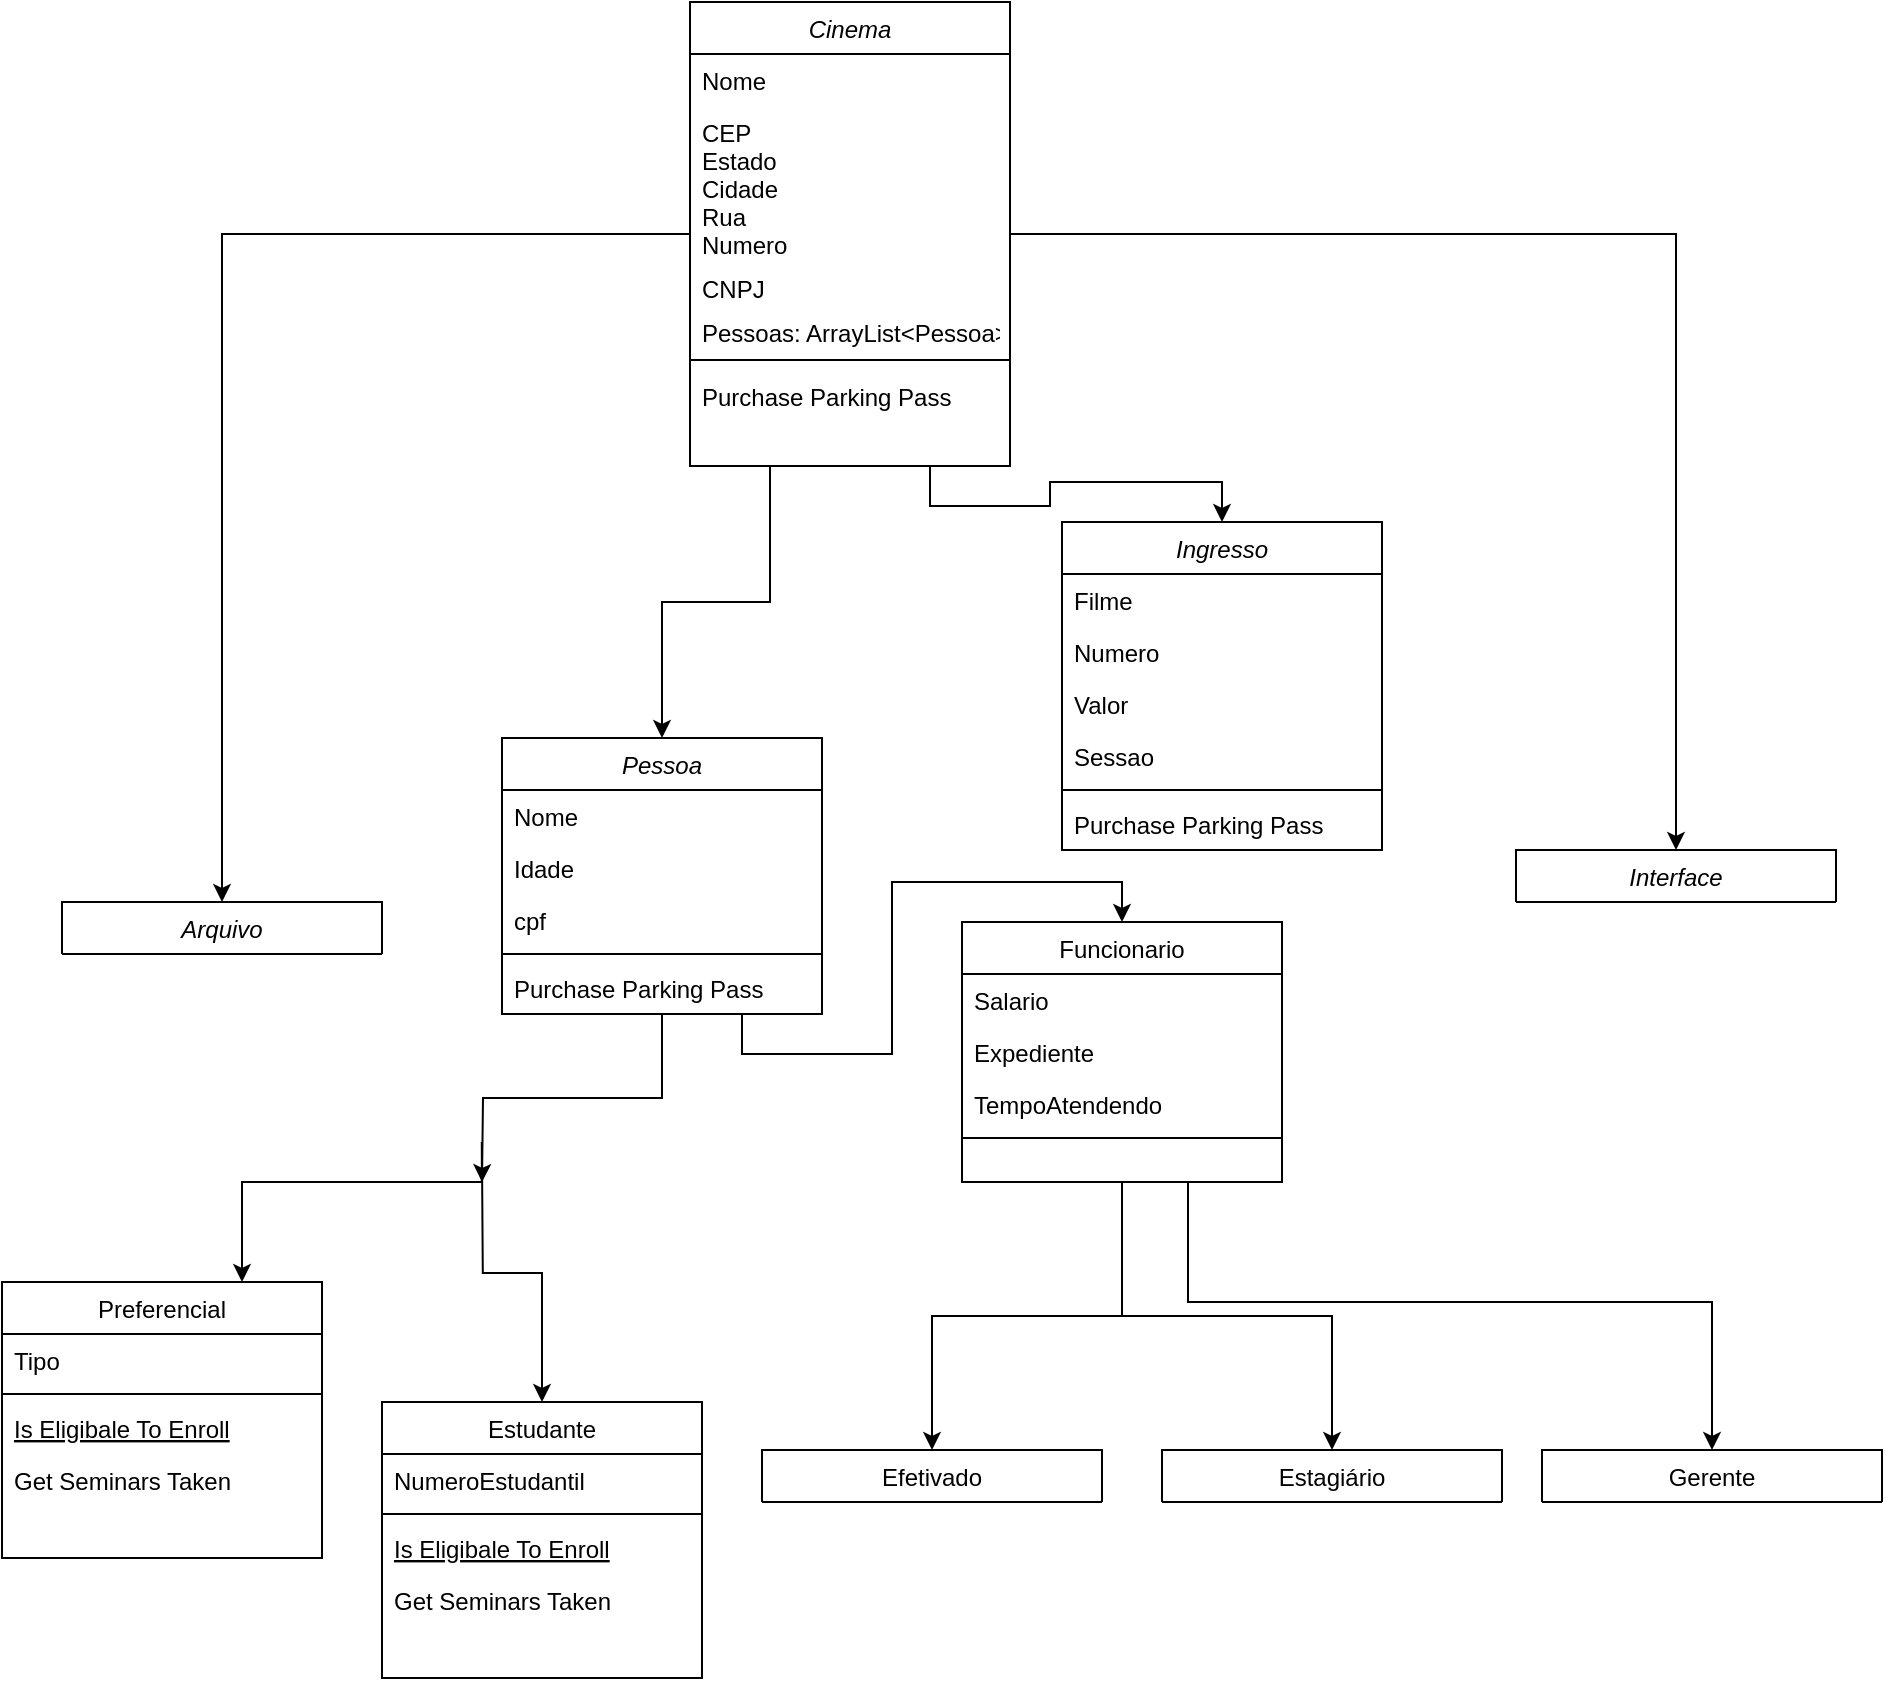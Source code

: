 <mxfile version="13.6.2" type="device"><diagram id="C5RBs43oDa-KdzZeNtuy" name="Page-1"><mxGraphModel dx="2680" dy="2264" grid="1" gridSize="10" guides="1" tooltips="1" connect="1" arrows="1" fold="1" page="1" pageScale="1" pageWidth="827" pageHeight="1169" math="0" shadow="0"><root><mxCell id="WIyWlLk6GJQsqaUBKTNV-0"/><mxCell id="WIyWlLk6GJQsqaUBKTNV-1" parent="WIyWlLk6GJQsqaUBKTNV-0"/><mxCell id="8qAy47D_U7EYgPTvXpOX-26" value="" style="edgeStyle=orthogonalEdgeStyle;rounded=0;orthogonalLoop=1;jettySize=auto;html=1;" edge="1" parent="WIyWlLk6GJQsqaUBKTNV-1" target="8qAy47D_U7EYgPTvXpOX-20"><mxGeometry relative="1" as="geometry"><mxPoint x="149.941" y="120" as="sourcePoint"/><Array as="points"><mxPoint x="150" y="140"/><mxPoint x="30" y="140"/></Array></mxGeometry></mxCell><mxCell id="8qAy47D_U7EYgPTvXpOX-33" value="" style="edgeStyle=orthogonalEdgeStyle;rounded=0;orthogonalLoop=1;jettySize=auto;html=1;" edge="1" parent="WIyWlLk6GJQsqaUBKTNV-1" target="8qAy47D_U7EYgPTvXpOX-27"><mxGeometry relative="1" as="geometry"><mxPoint x="149.941" y="120" as="sourcePoint"/></mxGeometry></mxCell><mxCell id="8qAy47D_U7EYgPTvXpOX-14" value="" style="edgeStyle=orthogonalEdgeStyle;rounded=0;orthogonalLoop=1;jettySize=auto;html=1;" edge="1" parent="WIyWlLk6GJQsqaUBKTNV-1" source="zkfFHV4jXpPFQw0GAbJ--13" target="8qAy47D_U7EYgPTvXpOX-10"><mxGeometry relative="1" as="geometry"/></mxCell><mxCell id="8qAy47D_U7EYgPTvXpOX-19" value="" style="edgeStyle=orthogonalEdgeStyle;rounded=0;orthogonalLoop=1;jettySize=auto;html=1;" edge="1" parent="WIyWlLk6GJQsqaUBKTNV-1" source="zkfFHV4jXpPFQw0GAbJ--13" target="8qAy47D_U7EYgPTvXpOX-15"><mxGeometry relative="1" as="geometry"/></mxCell><mxCell id="8qAy47D_U7EYgPTvXpOX-46" value="" style="edgeStyle=orthogonalEdgeStyle;rounded=0;orthogonalLoop=1;jettySize=auto;html=1;" edge="1" parent="WIyWlLk6GJQsqaUBKTNV-1" source="zkfFHV4jXpPFQw0GAbJ--13" target="8qAy47D_U7EYgPTvXpOX-42"><mxGeometry relative="1" as="geometry"><Array as="points"><mxPoint x="503" y="200"/><mxPoint x="765" y="200"/></Array></mxGeometry></mxCell><mxCell id="8qAy47D_U7EYgPTvXpOX-64" style="edgeStyle=orthogonalEdgeStyle;rounded=0;orthogonalLoop=1;jettySize=auto;html=1;exitX=0.25;exitY=1;exitDx=0;exitDy=0;entryX=0.5;entryY=0;entryDx=0;entryDy=0;" edge="1" parent="WIyWlLk6GJQsqaUBKTNV-1" source="8qAy47D_U7EYgPTvXpOX-54" target="zkfFHV4jXpPFQw0GAbJ--0"><mxGeometry relative="1" as="geometry"/></mxCell><mxCell id="8qAy47D_U7EYgPTvXpOX-65" style="edgeStyle=orthogonalEdgeStyle;rounded=0;orthogonalLoop=1;jettySize=auto;html=1;exitX=0.75;exitY=1;exitDx=0;exitDy=0;entryX=0.5;entryY=0;entryDx=0;entryDy=0;" edge="1" parent="WIyWlLk6GJQsqaUBKTNV-1" source="8qAy47D_U7EYgPTvXpOX-54" target="8qAy47D_U7EYgPTvXpOX-47"><mxGeometry relative="1" as="geometry"/></mxCell><mxCell id="8qAy47D_U7EYgPTvXpOX-72" value="" style="edgeStyle=orthogonalEdgeStyle;rounded=0;orthogonalLoop=1;jettySize=auto;html=1;" edge="1" parent="WIyWlLk6GJQsqaUBKTNV-1" source="8qAy47D_U7EYgPTvXpOX-54" target="8qAy47D_U7EYgPTvXpOX-66"><mxGeometry relative="1" as="geometry"/></mxCell><mxCell id="8qAy47D_U7EYgPTvXpOX-79" value="" style="edgeStyle=orthogonalEdgeStyle;rounded=0;orthogonalLoop=1;jettySize=auto;html=1;" edge="1" parent="WIyWlLk6GJQsqaUBKTNV-1" source="8qAy47D_U7EYgPTvXpOX-54" target="8qAy47D_U7EYgPTvXpOX-73"><mxGeometry relative="1" as="geometry"/></mxCell><mxCell id="8qAy47D_U7EYgPTvXpOX-62" style="edgeStyle=orthogonalEdgeStyle;rounded=0;orthogonalLoop=1;jettySize=auto;html=1;exitX=0.5;exitY=1;exitDx=0;exitDy=0;" edge="1" parent="WIyWlLk6GJQsqaUBKTNV-1" source="zkfFHV4jXpPFQw0GAbJ--0"><mxGeometry relative="1" as="geometry"><mxPoint x="150" y="140" as="targetPoint"/></mxGeometry></mxCell><mxCell id="8qAy47D_U7EYgPTvXpOX-63" style="edgeStyle=orthogonalEdgeStyle;rounded=0;orthogonalLoop=1;jettySize=auto;html=1;exitX=0.75;exitY=1;exitDx=0;exitDy=0;entryX=0.5;entryY=0;entryDx=0;entryDy=0;" edge="1" parent="WIyWlLk6GJQsqaUBKTNV-1" source="zkfFHV4jXpPFQw0GAbJ--0" target="zkfFHV4jXpPFQw0GAbJ--13"><mxGeometry relative="1" as="geometry"/></mxCell><mxCell id="8qAy47D_U7EYgPTvXpOX-15" value="Estagiário" style="swimlane;fontStyle=0;align=center;verticalAlign=top;childLayout=stackLayout;horizontal=1;startSize=26;horizontalStack=0;resizeParent=1;resizeLast=0;collapsible=1;marginBottom=0;rounded=0;shadow=0;strokeWidth=1;" vertex="1" collapsed="1" parent="WIyWlLk6GJQsqaUBKTNV-1"><mxGeometry x="490" y="274" width="170" height="26" as="geometry"><mxRectangle x="490" y="274" width="160" height="86" as="alternateBounds"/></mxGeometry></mxCell><mxCell id="8qAy47D_U7EYgPTvXpOX-18" value="" style="line;html=1;strokeWidth=1;align=left;verticalAlign=middle;spacingTop=-1;spacingLeft=3;spacingRight=3;rotatable=0;labelPosition=right;points=[];portConstraint=eastwest;" vertex="1" parent="8qAy47D_U7EYgPTvXpOX-15"><mxGeometry y="26" width="170" height="8" as="geometry"/></mxCell><mxCell id="8qAy47D_U7EYgPTvXpOX-10" value="Efetivado" style="swimlane;fontStyle=0;align=center;verticalAlign=top;childLayout=stackLayout;horizontal=1;startSize=26;horizontalStack=0;resizeParent=1;resizeLast=0;collapsible=1;marginBottom=0;rounded=0;shadow=0;strokeWidth=1;" vertex="1" collapsed="1" parent="WIyWlLk6GJQsqaUBKTNV-1"><mxGeometry x="290" y="274" width="170" height="26" as="geometry"><mxRectangle x="290" y="274" width="160" height="86" as="alternateBounds"/></mxGeometry></mxCell><mxCell id="8qAy47D_U7EYgPTvXpOX-13" value="" style="line;html=1;strokeWidth=1;align=left;verticalAlign=middle;spacingTop=-1;spacingLeft=3;spacingRight=3;rotatable=0;labelPosition=right;points=[];portConstraint=eastwest;" vertex="1" parent="8qAy47D_U7EYgPTvXpOX-10"><mxGeometry y="26" width="170" height="8" as="geometry"/></mxCell><mxCell id="8qAy47D_U7EYgPTvXpOX-42" value="Gerente" style="swimlane;fontStyle=0;align=center;verticalAlign=top;childLayout=stackLayout;horizontal=1;startSize=26;horizontalStack=0;resizeParent=1;resizeLast=0;collapsible=1;marginBottom=0;rounded=0;shadow=0;strokeWidth=1;" vertex="1" collapsed="1" parent="WIyWlLk6GJQsqaUBKTNV-1"><mxGeometry x="680" y="274" width="170" height="26" as="geometry"><mxRectangle x="340" y="360" width="160" height="86" as="alternateBounds"/></mxGeometry></mxCell><mxCell id="8qAy47D_U7EYgPTvXpOX-43" value="Salary" style="text;align=left;verticalAlign=top;spacingLeft=4;spacingRight=4;overflow=hidden;rotatable=0;points=[[0,0.5],[1,0.5]];portConstraint=eastwest;" vertex="1" parent="8qAy47D_U7EYgPTvXpOX-42"><mxGeometry y="26" width="170" height="26" as="geometry"/></mxCell><mxCell id="8qAy47D_U7EYgPTvXpOX-44" value="Salary" style="text;align=left;verticalAlign=top;spacingLeft=4;spacingRight=4;overflow=hidden;rotatable=0;points=[[0,0.5],[1,0.5]];portConstraint=eastwest;" vertex="1" parent="8qAy47D_U7EYgPTvXpOX-42"><mxGeometry y="52" width="170" height="26" as="geometry"/></mxCell><mxCell id="8qAy47D_U7EYgPTvXpOX-45" value="" style="line;html=1;strokeWidth=1;align=left;verticalAlign=middle;spacingTop=-1;spacingLeft=3;spacingRight=3;rotatable=0;labelPosition=right;points=[];portConstraint=eastwest;" vertex="1" parent="8qAy47D_U7EYgPTvXpOX-42"><mxGeometry y="78" width="170" height="8" as="geometry"/></mxCell><mxCell id="8qAy47D_U7EYgPTvXpOX-66" value="Arquivo" style="swimlane;fontStyle=2;align=center;verticalAlign=top;childLayout=stackLayout;horizontal=1;startSize=26;horizontalStack=0;resizeParent=1;resizeLast=0;collapsible=1;marginBottom=0;rounded=0;shadow=0;strokeWidth=1;" vertex="1" collapsed="1" parent="WIyWlLk6GJQsqaUBKTNV-1"><mxGeometry x="-60" width="160" height="26" as="geometry"><mxRectangle x="220" y="120" width="160" height="138" as="alternateBounds"/></mxGeometry></mxCell><mxCell id="8qAy47D_U7EYgPTvXpOX-67" value="Name" style="text;align=left;verticalAlign=top;spacingLeft=4;spacingRight=4;overflow=hidden;rotatable=0;points=[[0,0.5],[1,0.5]];portConstraint=eastwest;" vertex="1" parent="8qAy47D_U7EYgPTvXpOX-66"><mxGeometry y="26" width="160" height="26" as="geometry"/></mxCell><mxCell id="8qAy47D_U7EYgPTvXpOX-68" value="Phone Number" style="text;align=left;verticalAlign=top;spacingLeft=4;spacingRight=4;overflow=hidden;rotatable=0;points=[[0,0.5],[1,0.5]];portConstraint=eastwest;rounded=0;shadow=0;html=0;" vertex="1" parent="8qAy47D_U7EYgPTvXpOX-66"><mxGeometry y="52" width="160" height="26" as="geometry"/></mxCell><mxCell id="8qAy47D_U7EYgPTvXpOX-69" value="Email Address" style="text;align=left;verticalAlign=top;spacingLeft=4;spacingRight=4;overflow=hidden;rotatable=0;points=[[0,0.5],[1,0.5]];portConstraint=eastwest;rounded=0;shadow=0;html=0;" vertex="1" parent="8qAy47D_U7EYgPTvXpOX-66"><mxGeometry y="78" width="160" height="26" as="geometry"/></mxCell><mxCell id="8qAy47D_U7EYgPTvXpOX-70" value="" style="line;html=1;strokeWidth=1;align=left;verticalAlign=middle;spacingTop=-1;spacingLeft=3;spacingRight=3;rotatable=0;labelPosition=right;points=[];portConstraint=eastwest;" vertex="1" parent="8qAy47D_U7EYgPTvXpOX-66"><mxGeometry y="104" width="160" height="8" as="geometry"/></mxCell><mxCell id="8qAy47D_U7EYgPTvXpOX-71" value="Purchase Parking Pass" style="text;align=left;verticalAlign=top;spacingLeft=4;spacingRight=4;overflow=hidden;rotatable=0;points=[[0,0.5],[1,0.5]];portConstraint=eastwest;" vertex="1" parent="8qAy47D_U7EYgPTvXpOX-66"><mxGeometry y="112" width="160" height="26" as="geometry"/></mxCell><mxCell id="8qAy47D_U7EYgPTvXpOX-73" value="Interface" style="swimlane;fontStyle=2;align=center;verticalAlign=top;childLayout=stackLayout;horizontal=1;startSize=26;horizontalStack=0;resizeParent=1;resizeLast=0;collapsible=1;marginBottom=0;rounded=0;shadow=0;strokeWidth=1;" vertex="1" collapsed="1" parent="WIyWlLk6GJQsqaUBKTNV-1"><mxGeometry x="667" y="-26" width="160" height="26" as="geometry"><mxRectangle x="220" y="120" width="160" height="138" as="alternateBounds"/></mxGeometry></mxCell><mxCell id="8qAy47D_U7EYgPTvXpOX-74" value="Name" style="text;align=left;verticalAlign=top;spacingLeft=4;spacingRight=4;overflow=hidden;rotatable=0;points=[[0,0.5],[1,0.5]];portConstraint=eastwest;" vertex="1" parent="8qAy47D_U7EYgPTvXpOX-73"><mxGeometry y="26" width="160" height="26" as="geometry"/></mxCell><mxCell id="8qAy47D_U7EYgPTvXpOX-75" value="Phone Number" style="text;align=left;verticalAlign=top;spacingLeft=4;spacingRight=4;overflow=hidden;rotatable=0;points=[[0,0.5],[1,0.5]];portConstraint=eastwest;rounded=0;shadow=0;html=0;" vertex="1" parent="8qAy47D_U7EYgPTvXpOX-73"><mxGeometry y="52" width="160" height="26" as="geometry"/></mxCell><mxCell id="8qAy47D_U7EYgPTvXpOX-76" value="Email Address" style="text;align=left;verticalAlign=top;spacingLeft=4;spacingRight=4;overflow=hidden;rotatable=0;points=[[0,0.5],[1,0.5]];portConstraint=eastwest;rounded=0;shadow=0;html=0;" vertex="1" parent="8qAy47D_U7EYgPTvXpOX-73"><mxGeometry y="78" width="160" height="26" as="geometry"/></mxCell><mxCell id="8qAy47D_U7EYgPTvXpOX-77" value="" style="line;html=1;strokeWidth=1;align=left;verticalAlign=middle;spacingTop=-1;spacingLeft=3;spacingRight=3;rotatable=0;labelPosition=right;points=[];portConstraint=eastwest;" vertex="1" parent="8qAy47D_U7EYgPTvXpOX-73"><mxGeometry y="104" width="160" height="8" as="geometry"/></mxCell><mxCell id="8qAy47D_U7EYgPTvXpOX-78" value="Purchase Parking Pass" style="text;align=left;verticalAlign=top;spacingLeft=4;spacingRight=4;overflow=hidden;rotatable=0;points=[[0,0.5],[1,0.5]];portConstraint=eastwest;" vertex="1" parent="8qAy47D_U7EYgPTvXpOX-73"><mxGeometry y="112" width="160" height="26" as="geometry"/></mxCell><mxCell id="8qAy47D_U7EYgPTvXpOX-54" value="Cinema" style="swimlane;fontStyle=2;align=center;verticalAlign=top;childLayout=stackLayout;horizontal=1;startSize=26;horizontalStack=0;resizeParent=1;resizeLast=0;collapsible=1;marginBottom=0;rounded=0;shadow=0;strokeWidth=1;" vertex="1" parent="WIyWlLk6GJQsqaUBKTNV-1"><mxGeometry x="254" y="-450" width="160" height="232" as="geometry"><mxRectangle x="254" y="-450" width="176" height="26" as="alternateBounds"/></mxGeometry></mxCell><mxCell id="8qAy47D_U7EYgPTvXpOX-55" value="Nome" style="text;align=left;verticalAlign=top;spacingLeft=4;spacingRight=4;overflow=hidden;rotatable=0;points=[[0,0.5],[1,0.5]];portConstraint=eastwest;" vertex="1" parent="8qAy47D_U7EYgPTvXpOX-54"><mxGeometry y="26" width="160" height="26" as="geometry"/></mxCell><mxCell id="8qAy47D_U7EYgPTvXpOX-56" value="CEP&#10;Estado&#10;Cidade&#10;Rua&#10;Numero" style="text;align=left;verticalAlign=top;spacingLeft=4;spacingRight=4;overflow=hidden;rotatable=0;points=[[0,0.5],[1,0.5]];portConstraint=eastwest;rounded=0;shadow=0;html=0;" vertex="1" parent="8qAy47D_U7EYgPTvXpOX-54"><mxGeometry y="52" width="160" height="78" as="geometry"/></mxCell><mxCell id="8qAy47D_U7EYgPTvXpOX-57" value="CNPJ" style="text;align=left;verticalAlign=top;spacingLeft=4;spacingRight=4;overflow=hidden;rotatable=0;points=[[0,0.5],[1,0.5]];portConstraint=eastwest;rounded=0;shadow=0;html=0;" vertex="1" parent="8qAy47D_U7EYgPTvXpOX-54"><mxGeometry y="130" width="160" height="22" as="geometry"/></mxCell><mxCell id="8qAy47D_U7EYgPTvXpOX-81" value="Pessoas: ArrayList&lt;Pessoa&gt;" style="text;align=left;verticalAlign=top;spacingLeft=4;spacingRight=4;overflow=hidden;rotatable=0;points=[[0,0.5],[1,0.5]];portConstraint=eastwest;rounded=0;shadow=0;html=0;" vertex="1" parent="8qAy47D_U7EYgPTvXpOX-54"><mxGeometry y="152" width="160" height="22" as="geometry"/></mxCell><mxCell id="8qAy47D_U7EYgPTvXpOX-58" value="" style="line;html=1;strokeWidth=1;align=left;verticalAlign=middle;spacingTop=-1;spacingLeft=3;spacingRight=3;rotatable=0;labelPosition=right;points=[];portConstraint=eastwest;" vertex="1" parent="8qAy47D_U7EYgPTvXpOX-54"><mxGeometry y="174" width="160" height="10" as="geometry"/></mxCell><mxCell id="8qAy47D_U7EYgPTvXpOX-59" value="Purchase Parking Pass" style="text;align=left;verticalAlign=top;spacingLeft=4;spacingRight=4;overflow=hidden;rotatable=0;points=[[0,0.5],[1,0.5]];portConstraint=eastwest;" vertex="1" parent="8qAy47D_U7EYgPTvXpOX-54"><mxGeometry y="184" width="160" height="26" as="geometry"/></mxCell><mxCell id="zkfFHV4jXpPFQw0GAbJ--0" value="Pessoa" style="swimlane;fontStyle=2;align=center;verticalAlign=top;childLayout=stackLayout;horizontal=1;startSize=26;horizontalStack=0;resizeParent=1;resizeLast=0;collapsible=1;marginBottom=0;rounded=0;shadow=0;strokeWidth=1;" parent="WIyWlLk6GJQsqaUBKTNV-1" vertex="1"><mxGeometry x="160" y="-82" width="160" height="138" as="geometry"><mxRectangle x="160" y="-82" width="160" height="26" as="alternateBounds"/></mxGeometry></mxCell><mxCell id="zkfFHV4jXpPFQw0GAbJ--1" value="Nome" style="text;align=left;verticalAlign=top;spacingLeft=4;spacingRight=4;overflow=hidden;rotatable=0;points=[[0,0.5],[1,0.5]];portConstraint=eastwest;" parent="zkfFHV4jXpPFQw0GAbJ--0" vertex="1"><mxGeometry y="26" width="160" height="26" as="geometry"/></mxCell><mxCell id="zkfFHV4jXpPFQw0GAbJ--3" value="Idade" style="text;align=left;verticalAlign=top;spacingLeft=4;spacingRight=4;overflow=hidden;rotatable=0;points=[[0,0.5],[1,0.5]];portConstraint=eastwest;rounded=0;shadow=0;html=0;" parent="zkfFHV4jXpPFQw0GAbJ--0" vertex="1"><mxGeometry y="52" width="160" height="26" as="geometry"/></mxCell><mxCell id="8qAy47D_U7EYgPTvXpOX-83" value="cpf" style="text;align=left;verticalAlign=top;spacingLeft=4;spacingRight=4;overflow=hidden;rotatable=0;points=[[0,0.5],[1,0.5]];portConstraint=eastwest;rounded=0;shadow=0;html=0;" vertex="1" parent="zkfFHV4jXpPFQw0GAbJ--0"><mxGeometry y="78" width="160" height="26" as="geometry"/></mxCell><mxCell id="zkfFHV4jXpPFQw0GAbJ--4" value="" style="line;html=1;strokeWidth=1;align=left;verticalAlign=middle;spacingTop=-1;spacingLeft=3;spacingRight=3;rotatable=0;labelPosition=right;points=[];portConstraint=eastwest;" parent="zkfFHV4jXpPFQw0GAbJ--0" vertex="1"><mxGeometry y="104" width="160" height="8" as="geometry"/></mxCell><mxCell id="zkfFHV4jXpPFQw0GAbJ--5" value="Purchase Parking Pass" style="text;align=left;verticalAlign=top;spacingLeft=4;spacingRight=4;overflow=hidden;rotatable=0;points=[[0,0.5],[1,0.5]];portConstraint=eastwest;" parent="zkfFHV4jXpPFQw0GAbJ--0" vertex="1"><mxGeometry y="112" width="160" height="26" as="geometry"/></mxCell><mxCell id="8qAy47D_U7EYgPTvXpOX-47" value="Ingresso" style="swimlane;fontStyle=2;align=center;verticalAlign=top;childLayout=stackLayout;horizontal=1;startSize=26;horizontalStack=0;resizeParent=1;resizeLast=0;collapsible=1;marginBottom=0;rounded=0;shadow=0;strokeWidth=1;" vertex="1" parent="WIyWlLk6GJQsqaUBKTNV-1"><mxGeometry x="440" y="-190" width="160" height="164" as="geometry"><mxRectangle x="428" y="-108" width="160" height="26" as="alternateBounds"/></mxGeometry></mxCell><mxCell id="8qAy47D_U7EYgPTvXpOX-48" value="Filme" style="text;align=left;verticalAlign=top;spacingLeft=4;spacingRight=4;overflow=hidden;rotatable=0;points=[[0,0.5],[1,0.5]];portConstraint=eastwest;" vertex="1" parent="8qAy47D_U7EYgPTvXpOX-47"><mxGeometry y="26" width="160" height="26" as="geometry"/></mxCell><mxCell id="8qAy47D_U7EYgPTvXpOX-49" value="Numero" style="text;align=left;verticalAlign=top;spacingLeft=4;spacingRight=4;overflow=hidden;rotatable=0;points=[[0,0.5],[1,0.5]];portConstraint=eastwest;rounded=0;shadow=0;html=0;" vertex="1" parent="8qAy47D_U7EYgPTvXpOX-47"><mxGeometry y="52" width="160" height="26" as="geometry"/></mxCell><mxCell id="8qAy47D_U7EYgPTvXpOX-80" value="Valor" style="text;align=left;verticalAlign=top;spacingLeft=4;spacingRight=4;overflow=hidden;rotatable=0;points=[[0,0.5],[1,0.5]];portConstraint=eastwest;rounded=0;shadow=0;html=0;" vertex="1" parent="8qAy47D_U7EYgPTvXpOX-47"><mxGeometry y="78" width="160" height="26" as="geometry"/></mxCell><mxCell id="8qAy47D_U7EYgPTvXpOX-50" value="Sessao" style="text;align=left;verticalAlign=top;spacingLeft=4;spacingRight=4;overflow=hidden;rotatable=0;points=[[0,0.5],[1,0.5]];portConstraint=eastwest;rounded=0;shadow=0;html=0;" vertex="1" parent="8qAy47D_U7EYgPTvXpOX-47"><mxGeometry y="104" width="160" height="26" as="geometry"/></mxCell><mxCell id="8qAy47D_U7EYgPTvXpOX-51" value="" style="line;html=1;strokeWidth=1;align=left;verticalAlign=middle;spacingTop=-1;spacingLeft=3;spacingRight=3;rotatable=0;labelPosition=right;points=[];portConstraint=eastwest;" vertex="1" parent="8qAy47D_U7EYgPTvXpOX-47"><mxGeometry y="130" width="160" height="8" as="geometry"/></mxCell><mxCell id="8qAy47D_U7EYgPTvXpOX-52" value="Purchase Parking Pass" style="text;align=left;verticalAlign=top;spacingLeft=4;spacingRight=4;overflow=hidden;rotatable=0;points=[[0,0.5],[1,0.5]];portConstraint=eastwest;" vertex="1" parent="8qAy47D_U7EYgPTvXpOX-47"><mxGeometry y="138" width="160" height="26" as="geometry"/></mxCell><mxCell id="8qAy47D_U7EYgPTvXpOX-27" value="Estudante" style="swimlane;fontStyle=0;align=center;verticalAlign=top;childLayout=stackLayout;horizontal=1;startSize=26;horizontalStack=0;resizeParent=1;resizeLast=0;collapsible=1;marginBottom=0;rounded=0;shadow=0;strokeWidth=1;" vertex="1" parent="WIyWlLk6GJQsqaUBKTNV-1"><mxGeometry x="100" y="250" width="160" height="138" as="geometry"><mxRectangle x="220" y="160" width="160" height="26" as="alternateBounds"/></mxGeometry></mxCell><mxCell id="8qAy47D_U7EYgPTvXpOX-28" value="NumeroEstudantil" style="text;align=left;verticalAlign=top;spacingLeft=4;spacingRight=4;overflow=hidden;rotatable=0;points=[[0,0.5],[1,0.5]];portConstraint=eastwest;" vertex="1" parent="8qAy47D_U7EYgPTvXpOX-27"><mxGeometry y="26" width="160" height="26" as="geometry"/></mxCell><mxCell id="8qAy47D_U7EYgPTvXpOX-30" value="" style="line;html=1;strokeWidth=1;align=left;verticalAlign=middle;spacingTop=-1;spacingLeft=3;spacingRight=3;rotatable=0;labelPosition=right;points=[];portConstraint=eastwest;" vertex="1" parent="8qAy47D_U7EYgPTvXpOX-27"><mxGeometry y="52" width="160" height="8" as="geometry"/></mxCell><mxCell id="8qAy47D_U7EYgPTvXpOX-31" value="Is Eligibale To Enroll" style="text;align=left;verticalAlign=top;spacingLeft=4;spacingRight=4;overflow=hidden;rotatable=0;points=[[0,0.5],[1,0.5]];portConstraint=eastwest;fontStyle=4" vertex="1" parent="8qAy47D_U7EYgPTvXpOX-27"><mxGeometry y="60" width="160" height="26" as="geometry"/></mxCell><mxCell id="8qAy47D_U7EYgPTvXpOX-32" value="Get Seminars Taken" style="text;align=left;verticalAlign=top;spacingLeft=4;spacingRight=4;overflow=hidden;rotatable=0;points=[[0,0.5],[1,0.5]];portConstraint=eastwest;" vertex="1" parent="8qAy47D_U7EYgPTvXpOX-27"><mxGeometry y="86" width="160" height="26" as="geometry"/></mxCell><mxCell id="8qAy47D_U7EYgPTvXpOX-20" value="Preferencial" style="swimlane;fontStyle=0;align=center;verticalAlign=top;childLayout=stackLayout;horizontal=1;startSize=26;horizontalStack=0;resizeParent=1;resizeLast=0;collapsible=1;marginBottom=0;rounded=0;shadow=0;strokeWidth=1;" vertex="1" parent="WIyWlLk6GJQsqaUBKTNV-1"><mxGeometry x="-90" y="190" width="160" height="138" as="geometry"><mxRectangle x="-40" y="160" width="160" height="26" as="alternateBounds"/></mxGeometry></mxCell><mxCell id="8qAy47D_U7EYgPTvXpOX-21" value="Tipo" style="text;align=left;verticalAlign=top;spacingLeft=4;spacingRight=4;overflow=hidden;rotatable=0;points=[[0,0.5],[1,0.5]];portConstraint=eastwest;" vertex="1" parent="8qAy47D_U7EYgPTvXpOX-20"><mxGeometry y="26" width="160" height="26" as="geometry"/></mxCell><mxCell id="8qAy47D_U7EYgPTvXpOX-23" value="" style="line;html=1;strokeWidth=1;align=left;verticalAlign=middle;spacingTop=-1;spacingLeft=3;spacingRight=3;rotatable=0;labelPosition=right;points=[];portConstraint=eastwest;" vertex="1" parent="8qAy47D_U7EYgPTvXpOX-20"><mxGeometry y="52" width="160" height="8" as="geometry"/></mxCell><mxCell id="8qAy47D_U7EYgPTvXpOX-24" value="Is Eligibale To Enroll" style="text;align=left;verticalAlign=top;spacingLeft=4;spacingRight=4;overflow=hidden;rotatable=0;points=[[0,0.5],[1,0.5]];portConstraint=eastwest;fontStyle=4" vertex="1" parent="8qAy47D_U7EYgPTvXpOX-20"><mxGeometry y="60" width="160" height="26" as="geometry"/></mxCell><mxCell id="8qAy47D_U7EYgPTvXpOX-25" value="Get Seminars Taken" style="text;align=left;verticalAlign=top;spacingLeft=4;spacingRight=4;overflow=hidden;rotatable=0;points=[[0,0.5],[1,0.5]];portConstraint=eastwest;" vertex="1" parent="8qAy47D_U7EYgPTvXpOX-20"><mxGeometry y="86" width="160" height="26" as="geometry"/></mxCell><mxCell id="zkfFHV4jXpPFQw0GAbJ--13" value="Funcionario" style="swimlane;fontStyle=0;align=center;verticalAlign=top;childLayout=stackLayout;horizontal=1;startSize=26;horizontalStack=0;resizeParent=1;resizeLast=0;collapsible=1;marginBottom=0;rounded=0;shadow=0;strokeWidth=1;" parent="WIyWlLk6GJQsqaUBKTNV-1" vertex="1"><mxGeometry x="390" y="10" width="160" height="130" as="geometry"><mxRectangle x="390" y="10" width="170" height="26" as="alternateBounds"/></mxGeometry></mxCell><mxCell id="zkfFHV4jXpPFQw0GAbJ--14" value="Salario" style="text;align=left;verticalAlign=top;spacingLeft=4;spacingRight=4;overflow=hidden;rotatable=0;points=[[0,0.5],[1,0.5]];portConstraint=eastwest;" parent="zkfFHV4jXpPFQw0GAbJ--13" vertex="1"><mxGeometry y="26" width="160" height="26" as="geometry"/></mxCell><mxCell id="8qAy47D_U7EYgPTvXpOX-85" value="Expediente" style="text;align=left;verticalAlign=top;spacingLeft=4;spacingRight=4;overflow=hidden;rotatable=0;points=[[0,0.5],[1,0.5]];portConstraint=eastwest;" vertex="1" parent="zkfFHV4jXpPFQw0GAbJ--13"><mxGeometry y="52" width="160" height="26" as="geometry"/></mxCell><mxCell id="8qAy47D_U7EYgPTvXpOX-86" value="TempoAtendendo" style="text;align=left;verticalAlign=top;spacingLeft=4;spacingRight=4;overflow=hidden;rotatable=0;points=[[0,0.5],[1,0.5]];portConstraint=eastwest;" vertex="1" parent="zkfFHV4jXpPFQw0GAbJ--13"><mxGeometry y="78" width="160" height="26" as="geometry"/></mxCell><mxCell id="zkfFHV4jXpPFQw0GAbJ--15" value="" style="line;html=1;strokeWidth=1;align=left;verticalAlign=middle;spacingTop=-1;spacingLeft=3;spacingRight=3;rotatable=0;labelPosition=right;points=[];portConstraint=eastwest;" parent="zkfFHV4jXpPFQw0GAbJ--13" vertex="1"><mxGeometry y="104" width="160" height="8" as="geometry"/></mxCell></root></mxGraphModel></diagram></mxfile>
